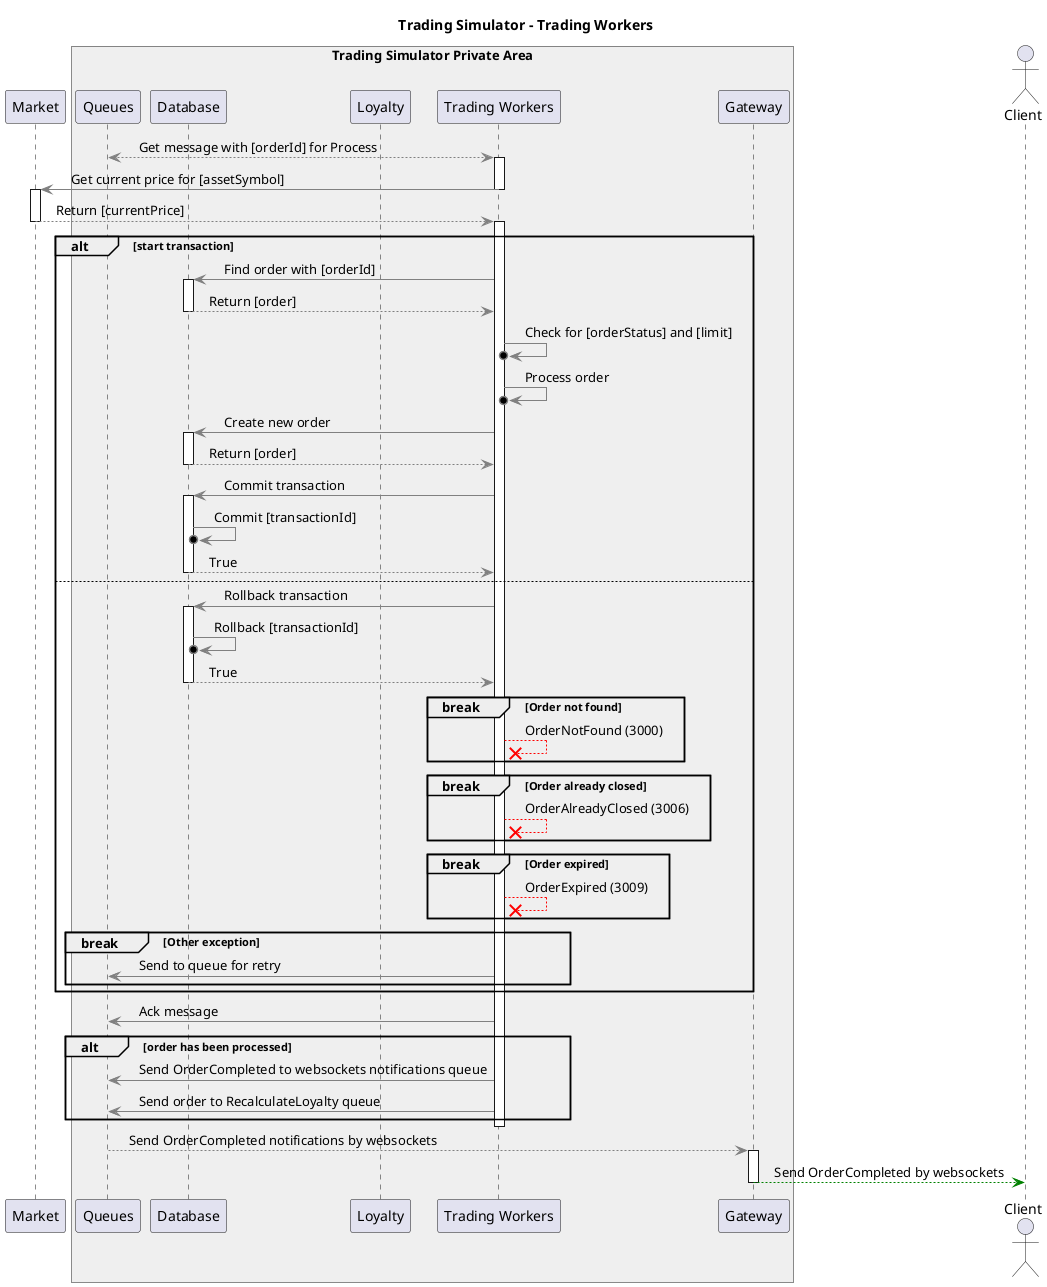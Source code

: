 @startuml
    title Trading Simulator - Trading Workers
    participant Market
    box "Trading Simulator Private Area" #efefef
        participant Queues
        participant Database
        participant Loyalty
        participant "Trading Workers" as Workers
        participant Gateway
    end box
    actor Client

    Queues <-[#gray]-> Workers : <plain>    Get message with [orderId] for Process
        activate Workers
            Workers -[#gray]> Market : <plain>    Get current price for [assetSymbol]
        deactivate Workers
        activate Market
            Market -[#gray]-> Workers : <plain>    Return [currentPrice]
        deactivate Market
        activate Workers
            alt start transaction
                Workers -[#gray]> Database : <plain>    Find order with [orderId]
                activate Database
                    Database -[#gray]-> Workers : <plain>    Return [order]
                deactivate Database
                Workers -[#gray]>o Workers : <plain>    Check for [orderStatus] and [limit]
                Workers -[#gray]>o Workers : <plain>    Process order
                Workers -[#gray]> Database : <plain>    Create new order
                activate Database
                    Database -[#gray]-> Workers : <plain>    Return [order]
                deactivate Database
                Workers -[#gray]> Database : <plain>    Commit transaction
                activate Database
                    Database -[#gray]>o Database : <plain>    Commit [transactionId]
                    Database -[#gray]-> Workers : <plain>    True
                deactivate Database
            else
                Workers -[#gray]> Database : <plain>    Rollback transaction
                activate Database
                    Database -[#gray]>o Database : <plain>    Rollback [transactionId]
                    Database -[#gray]-> Workers : <plain>    True
                deactivate Database
                break Order not found
                    Workers -[#red]-x Workers : <plain>    OrderNotFound (3000)
                end
                break Order already closed
                    Workers -[#red]-x Workers : <plain>    OrderAlreadyClosed (3006)
                end
                break Order expired
                    Workers -[#red]-x Workers : <plain>    OrderExpired (3009)
                end
                break Other exception
                    Workers -[#gray]> Queues : <plain>    Send to queue for retry
                end
            end
            Workers -[#gray]> Queues : <plain>    Ack message
            alt order has been processed
                Workers -[#gray]> Queues : <plain>    Send OrderCompleted to websockets notifications queue
                Workers -[#gray]> Queues : <plain>    Send order to RecalculateLoyalty queue
            end
        deactivate Workers
        Queues -[#gray]-> Gateway : <plain>    Send OrderCompleted notifications by websockets
        activate Gateway
            Gateway -[#green]-> Client : <plain>    Send OrderCompleted by websockets
        deactivate Gateway
@enduml
